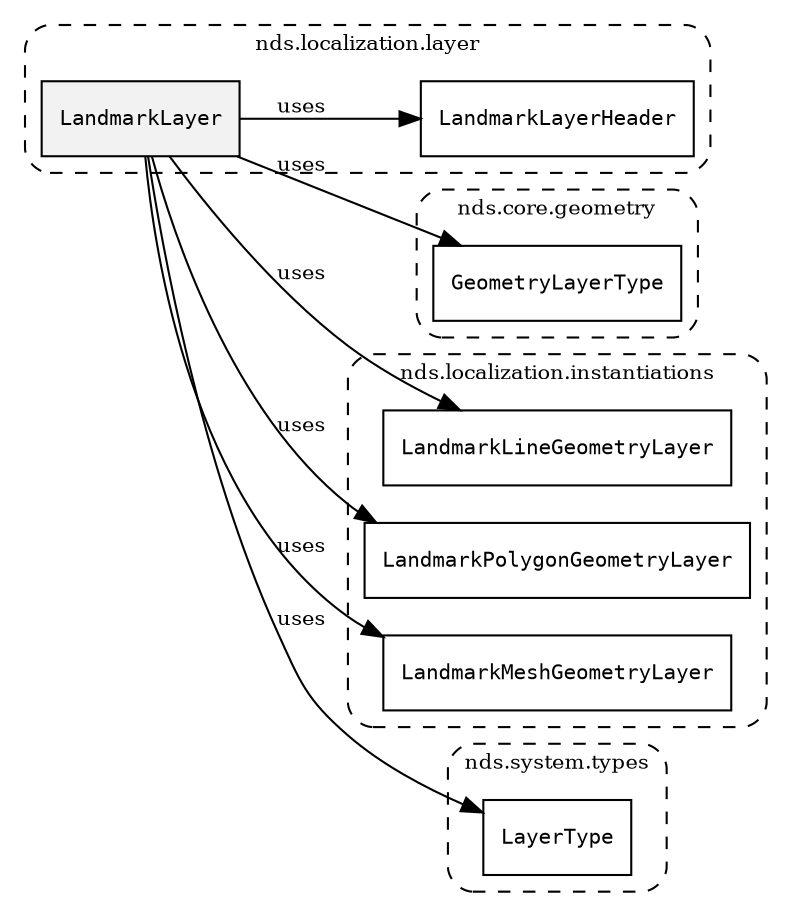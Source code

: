 /**
 * This dot file creates symbol collaboration diagram for LandmarkLayer.
 */
digraph ZSERIO
{
    node [shape=box, fontsize=10];
    rankdir="LR";
    fontsize=10;
    tooltip="LandmarkLayer collaboration diagram";

    subgraph "cluster_nds.localization.layer"
    {
        style="dashed, rounded";
        label="nds.localization.layer";
        tooltip="Package nds.localization.layer";
        href="../../../content/packages/nds.localization.layer.html#Package-nds-localization-layer";
        target="_parent";

        "LandmarkLayer" [style="filled", fillcolor="#0000000D", target="_parent", label=<<font face="monospace"><table align="center" border="0" cellspacing="0" cellpadding="0"><tr><td href="../../../content/packages/nds.localization.layer.html#Structure-LandmarkLayer" title="Structure defined in nds.localization.layer">LandmarkLayer</td></tr></table></font>>];
        "LandmarkLayerHeader" [target="_parent", label=<<font face="monospace"><table align="center" border="0" cellspacing="0" cellpadding="0"><tr><td href="../../../content/packages/nds.localization.layer.html#Structure-LandmarkLayerHeader" title="Structure defined in nds.localization.layer">LandmarkLayerHeader</td></tr></table></font>>];
    }

    subgraph "cluster_nds.core.geometry"
    {
        style="dashed, rounded";
        label="nds.core.geometry";
        tooltip="Package nds.core.geometry";
        href="../../../content/packages/nds.core.geometry.html#Package-nds-core-geometry";
        target="_parent";

        "GeometryLayerType" [target="_parent", label=<<font face="monospace"><table align="center" border="0" cellspacing="0" cellpadding="0"><tr><td href="../../../content/packages/nds.core.geometry.html#Enum-GeometryLayerType" title="Enum defined in nds.core.geometry">GeometryLayerType</td></tr></table></font>>];
    }

    subgraph "cluster_nds.localization.instantiations"
    {
        style="dashed, rounded";
        label="nds.localization.instantiations";
        tooltip="Package nds.localization.instantiations";
        href="../../../content/packages/nds.localization.instantiations.html#Package-nds-localization-instantiations";
        target="_parent";

        "LandmarkLineGeometryLayer" [target="_parent", label=<<font face="monospace"><table align="center" border="0" cellspacing="0" cellpadding="0"><tr><td href="../../../content/packages/nds.localization.instantiations.html#InstantiateType-LandmarkLineGeometryLayer" title="InstantiateType defined in nds.localization.instantiations">LandmarkLineGeometryLayer</td></tr></table></font>>];
        "LandmarkPolygonGeometryLayer" [target="_parent", label=<<font face="monospace"><table align="center" border="0" cellspacing="0" cellpadding="0"><tr><td href="../../../content/packages/nds.localization.instantiations.html#InstantiateType-LandmarkPolygonGeometryLayer" title="InstantiateType defined in nds.localization.instantiations">LandmarkPolygonGeometryLayer</td></tr></table></font>>];
        "LandmarkMeshGeometryLayer" [target="_parent", label=<<font face="monospace"><table align="center" border="0" cellspacing="0" cellpadding="0"><tr><td href="../../../content/packages/nds.localization.instantiations.html#InstantiateType-LandmarkMeshGeometryLayer" title="InstantiateType defined in nds.localization.instantiations">LandmarkMeshGeometryLayer</td></tr></table></font>>];
    }

    subgraph "cluster_nds.system.types"
    {
        style="dashed, rounded";
        label="nds.system.types";
        tooltip="Package nds.system.types";
        href="../../../content/packages/nds.system.types.html#Package-nds-system-types";
        target="_parent";

        "LayerType" [target="_parent", label=<<font face="monospace"><table align="center" border="0" cellspacing="0" cellpadding="0"><tr><td href="../../../content/packages/nds.system.types.html#Enum-LayerType" title="Enum defined in nds.system.types">LayerType</td></tr></table></font>>];
    }

    "LandmarkLayer" -> "LandmarkLayerHeader" [label="uses", fontsize=10];
    "LandmarkLayer" -> "GeometryLayerType" [label="uses", fontsize=10];
    "LandmarkLayer" -> "LandmarkLineGeometryLayer" [label="uses", fontsize=10];
    "LandmarkLayer" -> "LandmarkPolygonGeometryLayer" [label="uses", fontsize=10];
    "LandmarkLayer" -> "LandmarkMeshGeometryLayer" [label="uses", fontsize=10];
    "LandmarkLayer" -> "LayerType" [label="uses", fontsize=10];
}
